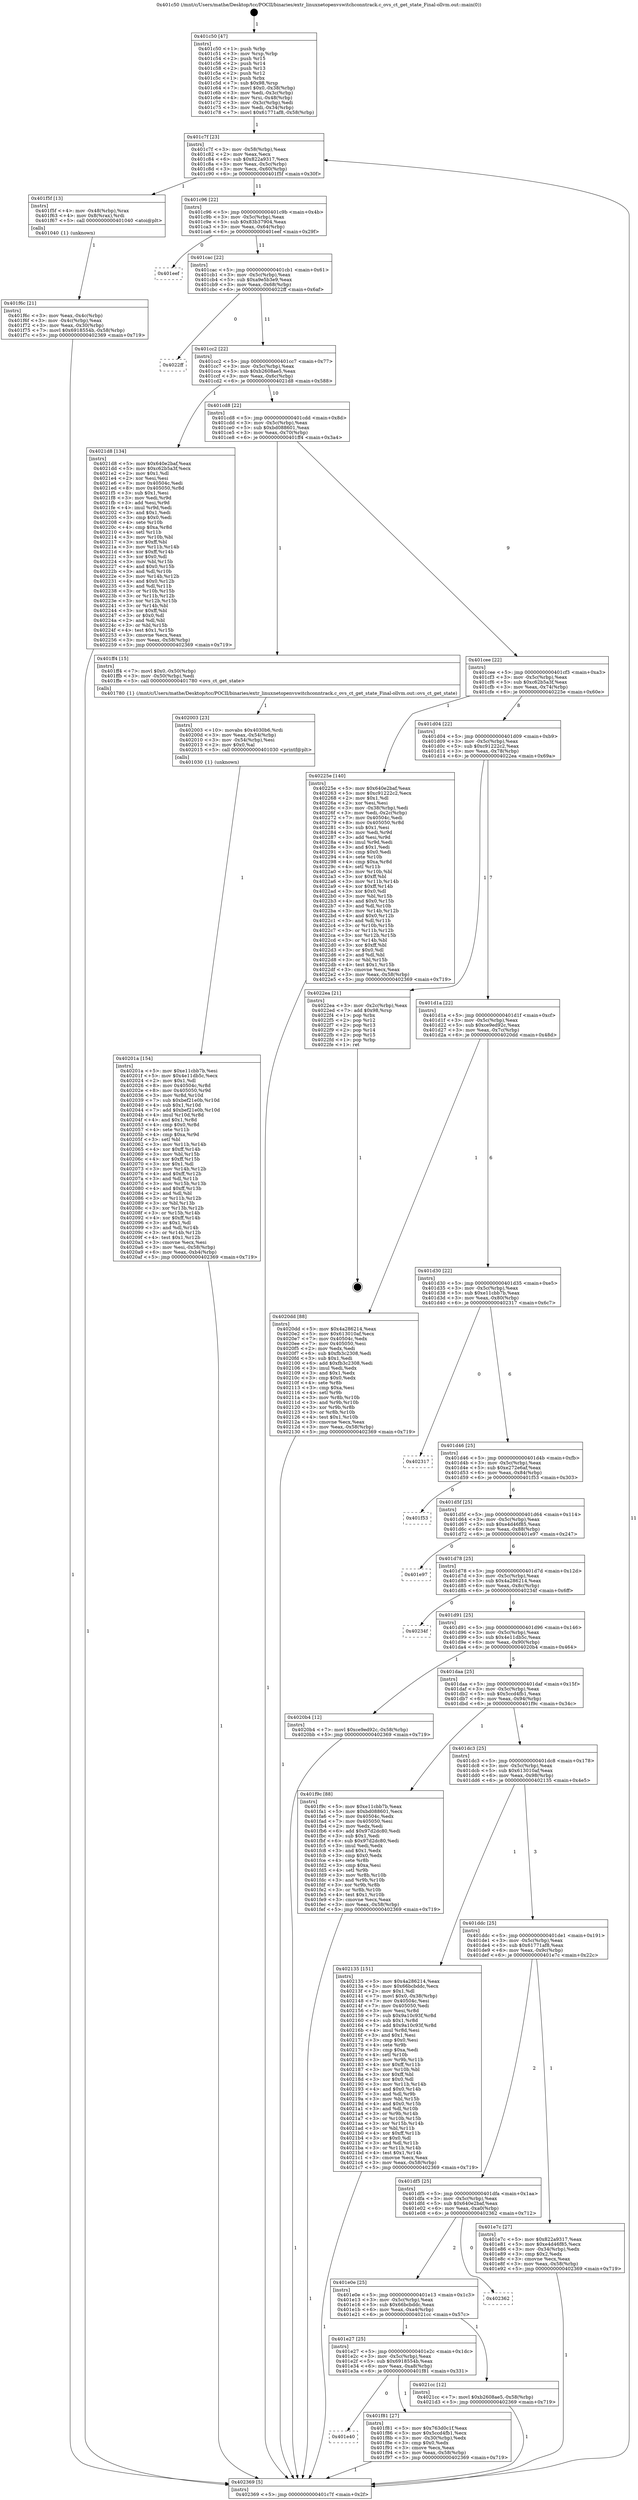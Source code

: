 digraph "0x401c50" {
  label = "0x401c50 (/mnt/c/Users/mathe/Desktop/tcc/POCII/binaries/extr_linuxnetopenvswitchconntrack.c_ovs_ct_get_state_Final-ollvm.out::main(0))"
  labelloc = "t"
  node[shape=record]

  Entry [label="",width=0.3,height=0.3,shape=circle,fillcolor=black,style=filled]
  "0x401c7f" [label="{
     0x401c7f [23]\l
     | [instrs]\l
     &nbsp;&nbsp;0x401c7f \<+3\>: mov -0x58(%rbp),%eax\l
     &nbsp;&nbsp;0x401c82 \<+2\>: mov %eax,%ecx\l
     &nbsp;&nbsp;0x401c84 \<+6\>: sub $0x822a9317,%ecx\l
     &nbsp;&nbsp;0x401c8a \<+3\>: mov %eax,-0x5c(%rbp)\l
     &nbsp;&nbsp;0x401c8d \<+3\>: mov %ecx,-0x60(%rbp)\l
     &nbsp;&nbsp;0x401c90 \<+6\>: je 0000000000401f5f \<main+0x30f\>\l
  }"]
  "0x401f5f" [label="{
     0x401f5f [13]\l
     | [instrs]\l
     &nbsp;&nbsp;0x401f5f \<+4\>: mov -0x48(%rbp),%rax\l
     &nbsp;&nbsp;0x401f63 \<+4\>: mov 0x8(%rax),%rdi\l
     &nbsp;&nbsp;0x401f67 \<+5\>: call 0000000000401040 \<atoi@plt\>\l
     | [calls]\l
     &nbsp;&nbsp;0x401040 \{1\} (unknown)\l
  }"]
  "0x401c96" [label="{
     0x401c96 [22]\l
     | [instrs]\l
     &nbsp;&nbsp;0x401c96 \<+5\>: jmp 0000000000401c9b \<main+0x4b\>\l
     &nbsp;&nbsp;0x401c9b \<+3\>: mov -0x5c(%rbp),%eax\l
     &nbsp;&nbsp;0x401c9e \<+5\>: sub $0x83b37904,%eax\l
     &nbsp;&nbsp;0x401ca3 \<+3\>: mov %eax,-0x64(%rbp)\l
     &nbsp;&nbsp;0x401ca6 \<+6\>: je 0000000000401eef \<main+0x29f\>\l
  }"]
  Exit [label="",width=0.3,height=0.3,shape=circle,fillcolor=black,style=filled,peripheries=2]
  "0x401eef" [label="{
     0x401eef\l
  }", style=dashed]
  "0x401cac" [label="{
     0x401cac [22]\l
     | [instrs]\l
     &nbsp;&nbsp;0x401cac \<+5\>: jmp 0000000000401cb1 \<main+0x61\>\l
     &nbsp;&nbsp;0x401cb1 \<+3\>: mov -0x5c(%rbp),%eax\l
     &nbsp;&nbsp;0x401cb4 \<+5\>: sub $0xa9e5b3e9,%eax\l
     &nbsp;&nbsp;0x401cb9 \<+3\>: mov %eax,-0x68(%rbp)\l
     &nbsp;&nbsp;0x401cbc \<+6\>: je 00000000004022ff \<main+0x6af\>\l
  }"]
  "0x40201a" [label="{
     0x40201a [154]\l
     | [instrs]\l
     &nbsp;&nbsp;0x40201a \<+5\>: mov $0xe11cbb7b,%esi\l
     &nbsp;&nbsp;0x40201f \<+5\>: mov $0x4e11db5c,%ecx\l
     &nbsp;&nbsp;0x402024 \<+2\>: mov $0x1,%dl\l
     &nbsp;&nbsp;0x402026 \<+8\>: mov 0x40504c,%r8d\l
     &nbsp;&nbsp;0x40202e \<+8\>: mov 0x405050,%r9d\l
     &nbsp;&nbsp;0x402036 \<+3\>: mov %r8d,%r10d\l
     &nbsp;&nbsp;0x402039 \<+7\>: sub $0xbef21e0b,%r10d\l
     &nbsp;&nbsp;0x402040 \<+4\>: sub $0x1,%r10d\l
     &nbsp;&nbsp;0x402044 \<+7\>: add $0xbef21e0b,%r10d\l
     &nbsp;&nbsp;0x40204b \<+4\>: imul %r10d,%r8d\l
     &nbsp;&nbsp;0x40204f \<+4\>: and $0x1,%r8d\l
     &nbsp;&nbsp;0x402053 \<+4\>: cmp $0x0,%r8d\l
     &nbsp;&nbsp;0x402057 \<+4\>: sete %r11b\l
     &nbsp;&nbsp;0x40205b \<+4\>: cmp $0xa,%r9d\l
     &nbsp;&nbsp;0x40205f \<+3\>: setl %bl\l
     &nbsp;&nbsp;0x402062 \<+3\>: mov %r11b,%r14b\l
     &nbsp;&nbsp;0x402065 \<+4\>: xor $0xff,%r14b\l
     &nbsp;&nbsp;0x402069 \<+3\>: mov %bl,%r15b\l
     &nbsp;&nbsp;0x40206c \<+4\>: xor $0xff,%r15b\l
     &nbsp;&nbsp;0x402070 \<+3\>: xor $0x1,%dl\l
     &nbsp;&nbsp;0x402073 \<+3\>: mov %r14b,%r12b\l
     &nbsp;&nbsp;0x402076 \<+4\>: and $0xff,%r12b\l
     &nbsp;&nbsp;0x40207a \<+3\>: and %dl,%r11b\l
     &nbsp;&nbsp;0x40207d \<+3\>: mov %r15b,%r13b\l
     &nbsp;&nbsp;0x402080 \<+4\>: and $0xff,%r13b\l
     &nbsp;&nbsp;0x402084 \<+2\>: and %dl,%bl\l
     &nbsp;&nbsp;0x402086 \<+3\>: or %r11b,%r12b\l
     &nbsp;&nbsp;0x402089 \<+3\>: or %bl,%r13b\l
     &nbsp;&nbsp;0x40208c \<+3\>: xor %r13b,%r12b\l
     &nbsp;&nbsp;0x40208f \<+3\>: or %r15b,%r14b\l
     &nbsp;&nbsp;0x402092 \<+4\>: xor $0xff,%r14b\l
     &nbsp;&nbsp;0x402096 \<+3\>: or $0x1,%dl\l
     &nbsp;&nbsp;0x402099 \<+3\>: and %dl,%r14b\l
     &nbsp;&nbsp;0x40209c \<+3\>: or %r14b,%r12b\l
     &nbsp;&nbsp;0x40209f \<+4\>: test $0x1,%r12b\l
     &nbsp;&nbsp;0x4020a3 \<+3\>: cmovne %ecx,%esi\l
     &nbsp;&nbsp;0x4020a6 \<+3\>: mov %esi,-0x58(%rbp)\l
     &nbsp;&nbsp;0x4020a9 \<+6\>: mov %eax,-0xb4(%rbp)\l
     &nbsp;&nbsp;0x4020af \<+5\>: jmp 0000000000402369 \<main+0x719\>\l
  }"]
  "0x4022ff" [label="{
     0x4022ff\l
  }", style=dashed]
  "0x401cc2" [label="{
     0x401cc2 [22]\l
     | [instrs]\l
     &nbsp;&nbsp;0x401cc2 \<+5\>: jmp 0000000000401cc7 \<main+0x77\>\l
     &nbsp;&nbsp;0x401cc7 \<+3\>: mov -0x5c(%rbp),%eax\l
     &nbsp;&nbsp;0x401cca \<+5\>: sub $0xb2608ae5,%eax\l
     &nbsp;&nbsp;0x401ccf \<+3\>: mov %eax,-0x6c(%rbp)\l
     &nbsp;&nbsp;0x401cd2 \<+6\>: je 00000000004021d8 \<main+0x588\>\l
  }"]
  "0x402003" [label="{
     0x402003 [23]\l
     | [instrs]\l
     &nbsp;&nbsp;0x402003 \<+10\>: movabs $0x4030b6,%rdi\l
     &nbsp;&nbsp;0x40200d \<+3\>: mov %eax,-0x54(%rbp)\l
     &nbsp;&nbsp;0x402010 \<+3\>: mov -0x54(%rbp),%esi\l
     &nbsp;&nbsp;0x402013 \<+2\>: mov $0x0,%al\l
     &nbsp;&nbsp;0x402015 \<+5\>: call 0000000000401030 \<printf@plt\>\l
     | [calls]\l
     &nbsp;&nbsp;0x401030 \{1\} (unknown)\l
  }"]
  "0x4021d8" [label="{
     0x4021d8 [134]\l
     | [instrs]\l
     &nbsp;&nbsp;0x4021d8 \<+5\>: mov $0x640e2baf,%eax\l
     &nbsp;&nbsp;0x4021dd \<+5\>: mov $0xc62b5a3f,%ecx\l
     &nbsp;&nbsp;0x4021e2 \<+2\>: mov $0x1,%dl\l
     &nbsp;&nbsp;0x4021e4 \<+2\>: xor %esi,%esi\l
     &nbsp;&nbsp;0x4021e6 \<+7\>: mov 0x40504c,%edi\l
     &nbsp;&nbsp;0x4021ed \<+8\>: mov 0x405050,%r8d\l
     &nbsp;&nbsp;0x4021f5 \<+3\>: sub $0x1,%esi\l
     &nbsp;&nbsp;0x4021f8 \<+3\>: mov %edi,%r9d\l
     &nbsp;&nbsp;0x4021fb \<+3\>: add %esi,%r9d\l
     &nbsp;&nbsp;0x4021fe \<+4\>: imul %r9d,%edi\l
     &nbsp;&nbsp;0x402202 \<+3\>: and $0x1,%edi\l
     &nbsp;&nbsp;0x402205 \<+3\>: cmp $0x0,%edi\l
     &nbsp;&nbsp;0x402208 \<+4\>: sete %r10b\l
     &nbsp;&nbsp;0x40220c \<+4\>: cmp $0xa,%r8d\l
     &nbsp;&nbsp;0x402210 \<+4\>: setl %r11b\l
     &nbsp;&nbsp;0x402214 \<+3\>: mov %r10b,%bl\l
     &nbsp;&nbsp;0x402217 \<+3\>: xor $0xff,%bl\l
     &nbsp;&nbsp;0x40221a \<+3\>: mov %r11b,%r14b\l
     &nbsp;&nbsp;0x40221d \<+4\>: xor $0xff,%r14b\l
     &nbsp;&nbsp;0x402221 \<+3\>: xor $0x0,%dl\l
     &nbsp;&nbsp;0x402224 \<+3\>: mov %bl,%r15b\l
     &nbsp;&nbsp;0x402227 \<+4\>: and $0x0,%r15b\l
     &nbsp;&nbsp;0x40222b \<+3\>: and %dl,%r10b\l
     &nbsp;&nbsp;0x40222e \<+3\>: mov %r14b,%r12b\l
     &nbsp;&nbsp;0x402231 \<+4\>: and $0x0,%r12b\l
     &nbsp;&nbsp;0x402235 \<+3\>: and %dl,%r11b\l
     &nbsp;&nbsp;0x402238 \<+3\>: or %r10b,%r15b\l
     &nbsp;&nbsp;0x40223b \<+3\>: or %r11b,%r12b\l
     &nbsp;&nbsp;0x40223e \<+3\>: xor %r12b,%r15b\l
     &nbsp;&nbsp;0x402241 \<+3\>: or %r14b,%bl\l
     &nbsp;&nbsp;0x402244 \<+3\>: xor $0xff,%bl\l
     &nbsp;&nbsp;0x402247 \<+3\>: or $0x0,%dl\l
     &nbsp;&nbsp;0x40224a \<+2\>: and %dl,%bl\l
     &nbsp;&nbsp;0x40224c \<+3\>: or %bl,%r15b\l
     &nbsp;&nbsp;0x40224f \<+4\>: test $0x1,%r15b\l
     &nbsp;&nbsp;0x402253 \<+3\>: cmovne %ecx,%eax\l
     &nbsp;&nbsp;0x402256 \<+3\>: mov %eax,-0x58(%rbp)\l
     &nbsp;&nbsp;0x402259 \<+5\>: jmp 0000000000402369 \<main+0x719\>\l
  }"]
  "0x401cd8" [label="{
     0x401cd8 [22]\l
     | [instrs]\l
     &nbsp;&nbsp;0x401cd8 \<+5\>: jmp 0000000000401cdd \<main+0x8d\>\l
     &nbsp;&nbsp;0x401cdd \<+3\>: mov -0x5c(%rbp),%eax\l
     &nbsp;&nbsp;0x401ce0 \<+5\>: sub $0xbd088601,%eax\l
     &nbsp;&nbsp;0x401ce5 \<+3\>: mov %eax,-0x70(%rbp)\l
     &nbsp;&nbsp;0x401ce8 \<+6\>: je 0000000000401ff4 \<main+0x3a4\>\l
  }"]
  "0x401e40" [label="{
     0x401e40\l
  }", style=dashed]
  "0x401ff4" [label="{
     0x401ff4 [15]\l
     | [instrs]\l
     &nbsp;&nbsp;0x401ff4 \<+7\>: movl $0x0,-0x50(%rbp)\l
     &nbsp;&nbsp;0x401ffb \<+3\>: mov -0x50(%rbp),%edi\l
     &nbsp;&nbsp;0x401ffe \<+5\>: call 0000000000401780 \<ovs_ct_get_state\>\l
     | [calls]\l
     &nbsp;&nbsp;0x401780 \{1\} (/mnt/c/Users/mathe/Desktop/tcc/POCII/binaries/extr_linuxnetopenvswitchconntrack.c_ovs_ct_get_state_Final-ollvm.out::ovs_ct_get_state)\l
  }"]
  "0x401cee" [label="{
     0x401cee [22]\l
     | [instrs]\l
     &nbsp;&nbsp;0x401cee \<+5\>: jmp 0000000000401cf3 \<main+0xa3\>\l
     &nbsp;&nbsp;0x401cf3 \<+3\>: mov -0x5c(%rbp),%eax\l
     &nbsp;&nbsp;0x401cf6 \<+5\>: sub $0xc62b5a3f,%eax\l
     &nbsp;&nbsp;0x401cfb \<+3\>: mov %eax,-0x74(%rbp)\l
     &nbsp;&nbsp;0x401cfe \<+6\>: je 000000000040225e \<main+0x60e\>\l
  }"]
  "0x401f81" [label="{
     0x401f81 [27]\l
     | [instrs]\l
     &nbsp;&nbsp;0x401f81 \<+5\>: mov $0x763d0c1f,%eax\l
     &nbsp;&nbsp;0x401f86 \<+5\>: mov $0x5ccd4fb1,%ecx\l
     &nbsp;&nbsp;0x401f8b \<+3\>: mov -0x30(%rbp),%edx\l
     &nbsp;&nbsp;0x401f8e \<+3\>: cmp $0x0,%edx\l
     &nbsp;&nbsp;0x401f91 \<+3\>: cmove %ecx,%eax\l
     &nbsp;&nbsp;0x401f94 \<+3\>: mov %eax,-0x58(%rbp)\l
     &nbsp;&nbsp;0x401f97 \<+5\>: jmp 0000000000402369 \<main+0x719\>\l
  }"]
  "0x40225e" [label="{
     0x40225e [140]\l
     | [instrs]\l
     &nbsp;&nbsp;0x40225e \<+5\>: mov $0x640e2baf,%eax\l
     &nbsp;&nbsp;0x402263 \<+5\>: mov $0xc91222c2,%ecx\l
     &nbsp;&nbsp;0x402268 \<+2\>: mov $0x1,%dl\l
     &nbsp;&nbsp;0x40226a \<+2\>: xor %esi,%esi\l
     &nbsp;&nbsp;0x40226c \<+3\>: mov -0x38(%rbp),%edi\l
     &nbsp;&nbsp;0x40226f \<+3\>: mov %edi,-0x2c(%rbp)\l
     &nbsp;&nbsp;0x402272 \<+7\>: mov 0x40504c,%edi\l
     &nbsp;&nbsp;0x402279 \<+8\>: mov 0x405050,%r8d\l
     &nbsp;&nbsp;0x402281 \<+3\>: sub $0x1,%esi\l
     &nbsp;&nbsp;0x402284 \<+3\>: mov %edi,%r9d\l
     &nbsp;&nbsp;0x402287 \<+3\>: add %esi,%r9d\l
     &nbsp;&nbsp;0x40228a \<+4\>: imul %r9d,%edi\l
     &nbsp;&nbsp;0x40228e \<+3\>: and $0x1,%edi\l
     &nbsp;&nbsp;0x402291 \<+3\>: cmp $0x0,%edi\l
     &nbsp;&nbsp;0x402294 \<+4\>: sete %r10b\l
     &nbsp;&nbsp;0x402298 \<+4\>: cmp $0xa,%r8d\l
     &nbsp;&nbsp;0x40229c \<+4\>: setl %r11b\l
     &nbsp;&nbsp;0x4022a0 \<+3\>: mov %r10b,%bl\l
     &nbsp;&nbsp;0x4022a3 \<+3\>: xor $0xff,%bl\l
     &nbsp;&nbsp;0x4022a6 \<+3\>: mov %r11b,%r14b\l
     &nbsp;&nbsp;0x4022a9 \<+4\>: xor $0xff,%r14b\l
     &nbsp;&nbsp;0x4022ad \<+3\>: xor $0x0,%dl\l
     &nbsp;&nbsp;0x4022b0 \<+3\>: mov %bl,%r15b\l
     &nbsp;&nbsp;0x4022b3 \<+4\>: and $0x0,%r15b\l
     &nbsp;&nbsp;0x4022b7 \<+3\>: and %dl,%r10b\l
     &nbsp;&nbsp;0x4022ba \<+3\>: mov %r14b,%r12b\l
     &nbsp;&nbsp;0x4022bd \<+4\>: and $0x0,%r12b\l
     &nbsp;&nbsp;0x4022c1 \<+3\>: and %dl,%r11b\l
     &nbsp;&nbsp;0x4022c4 \<+3\>: or %r10b,%r15b\l
     &nbsp;&nbsp;0x4022c7 \<+3\>: or %r11b,%r12b\l
     &nbsp;&nbsp;0x4022ca \<+3\>: xor %r12b,%r15b\l
     &nbsp;&nbsp;0x4022cd \<+3\>: or %r14b,%bl\l
     &nbsp;&nbsp;0x4022d0 \<+3\>: xor $0xff,%bl\l
     &nbsp;&nbsp;0x4022d3 \<+3\>: or $0x0,%dl\l
     &nbsp;&nbsp;0x4022d6 \<+2\>: and %dl,%bl\l
     &nbsp;&nbsp;0x4022d8 \<+3\>: or %bl,%r15b\l
     &nbsp;&nbsp;0x4022db \<+4\>: test $0x1,%r15b\l
     &nbsp;&nbsp;0x4022df \<+3\>: cmovne %ecx,%eax\l
     &nbsp;&nbsp;0x4022e2 \<+3\>: mov %eax,-0x58(%rbp)\l
     &nbsp;&nbsp;0x4022e5 \<+5\>: jmp 0000000000402369 \<main+0x719\>\l
  }"]
  "0x401d04" [label="{
     0x401d04 [22]\l
     | [instrs]\l
     &nbsp;&nbsp;0x401d04 \<+5\>: jmp 0000000000401d09 \<main+0xb9\>\l
     &nbsp;&nbsp;0x401d09 \<+3\>: mov -0x5c(%rbp),%eax\l
     &nbsp;&nbsp;0x401d0c \<+5\>: sub $0xc91222c2,%eax\l
     &nbsp;&nbsp;0x401d11 \<+3\>: mov %eax,-0x78(%rbp)\l
     &nbsp;&nbsp;0x401d14 \<+6\>: je 00000000004022ea \<main+0x69a\>\l
  }"]
  "0x401e27" [label="{
     0x401e27 [25]\l
     | [instrs]\l
     &nbsp;&nbsp;0x401e27 \<+5\>: jmp 0000000000401e2c \<main+0x1dc\>\l
     &nbsp;&nbsp;0x401e2c \<+3\>: mov -0x5c(%rbp),%eax\l
     &nbsp;&nbsp;0x401e2f \<+5\>: sub $0x6918554b,%eax\l
     &nbsp;&nbsp;0x401e34 \<+6\>: mov %eax,-0xa8(%rbp)\l
     &nbsp;&nbsp;0x401e3a \<+6\>: je 0000000000401f81 \<main+0x331\>\l
  }"]
  "0x4022ea" [label="{
     0x4022ea [21]\l
     | [instrs]\l
     &nbsp;&nbsp;0x4022ea \<+3\>: mov -0x2c(%rbp),%eax\l
     &nbsp;&nbsp;0x4022ed \<+7\>: add $0x98,%rsp\l
     &nbsp;&nbsp;0x4022f4 \<+1\>: pop %rbx\l
     &nbsp;&nbsp;0x4022f5 \<+2\>: pop %r12\l
     &nbsp;&nbsp;0x4022f7 \<+2\>: pop %r13\l
     &nbsp;&nbsp;0x4022f9 \<+2\>: pop %r14\l
     &nbsp;&nbsp;0x4022fb \<+2\>: pop %r15\l
     &nbsp;&nbsp;0x4022fd \<+1\>: pop %rbp\l
     &nbsp;&nbsp;0x4022fe \<+1\>: ret\l
  }"]
  "0x401d1a" [label="{
     0x401d1a [22]\l
     | [instrs]\l
     &nbsp;&nbsp;0x401d1a \<+5\>: jmp 0000000000401d1f \<main+0xcf\>\l
     &nbsp;&nbsp;0x401d1f \<+3\>: mov -0x5c(%rbp),%eax\l
     &nbsp;&nbsp;0x401d22 \<+5\>: sub $0xce9ed92c,%eax\l
     &nbsp;&nbsp;0x401d27 \<+3\>: mov %eax,-0x7c(%rbp)\l
     &nbsp;&nbsp;0x401d2a \<+6\>: je 00000000004020dd \<main+0x48d\>\l
  }"]
  "0x4021cc" [label="{
     0x4021cc [12]\l
     | [instrs]\l
     &nbsp;&nbsp;0x4021cc \<+7\>: movl $0xb2608ae5,-0x58(%rbp)\l
     &nbsp;&nbsp;0x4021d3 \<+5\>: jmp 0000000000402369 \<main+0x719\>\l
  }"]
  "0x4020dd" [label="{
     0x4020dd [88]\l
     | [instrs]\l
     &nbsp;&nbsp;0x4020dd \<+5\>: mov $0x4a286214,%eax\l
     &nbsp;&nbsp;0x4020e2 \<+5\>: mov $0x613010af,%ecx\l
     &nbsp;&nbsp;0x4020e7 \<+7\>: mov 0x40504c,%edx\l
     &nbsp;&nbsp;0x4020ee \<+7\>: mov 0x405050,%esi\l
     &nbsp;&nbsp;0x4020f5 \<+2\>: mov %edx,%edi\l
     &nbsp;&nbsp;0x4020f7 \<+6\>: sub $0xfb3c2308,%edi\l
     &nbsp;&nbsp;0x4020fd \<+3\>: sub $0x1,%edi\l
     &nbsp;&nbsp;0x402100 \<+6\>: add $0xfb3c2308,%edi\l
     &nbsp;&nbsp;0x402106 \<+3\>: imul %edi,%edx\l
     &nbsp;&nbsp;0x402109 \<+3\>: and $0x1,%edx\l
     &nbsp;&nbsp;0x40210c \<+3\>: cmp $0x0,%edx\l
     &nbsp;&nbsp;0x40210f \<+4\>: sete %r8b\l
     &nbsp;&nbsp;0x402113 \<+3\>: cmp $0xa,%esi\l
     &nbsp;&nbsp;0x402116 \<+4\>: setl %r9b\l
     &nbsp;&nbsp;0x40211a \<+3\>: mov %r8b,%r10b\l
     &nbsp;&nbsp;0x40211d \<+3\>: and %r9b,%r10b\l
     &nbsp;&nbsp;0x402120 \<+3\>: xor %r9b,%r8b\l
     &nbsp;&nbsp;0x402123 \<+3\>: or %r8b,%r10b\l
     &nbsp;&nbsp;0x402126 \<+4\>: test $0x1,%r10b\l
     &nbsp;&nbsp;0x40212a \<+3\>: cmovne %ecx,%eax\l
     &nbsp;&nbsp;0x40212d \<+3\>: mov %eax,-0x58(%rbp)\l
     &nbsp;&nbsp;0x402130 \<+5\>: jmp 0000000000402369 \<main+0x719\>\l
  }"]
  "0x401d30" [label="{
     0x401d30 [22]\l
     | [instrs]\l
     &nbsp;&nbsp;0x401d30 \<+5\>: jmp 0000000000401d35 \<main+0xe5\>\l
     &nbsp;&nbsp;0x401d35 \<+3\>: mov -0x5c(%rbp),%eax\l
     &nbsp;&nbsp;0x401d38 \<+5\>: sub $0xe11cbb7b,%eax\l
     &nbsp;&nbsp;0x401d3d \<+3\>: mov %eax,-0x80(%rbp)\l
     &nbsp;&nbsp;0x401d40 \<+6\>: je 0000000000402317 \<main+0x6c7\>\l
  }"]
  "0x401e0e" [label="{
     0x401e0e [25]\l
     | [instrs]\l
     &nbsp;&nbsp;0x401e0e \<+5\>: jmp 0000000000401e13 \<main+0x1c3\>\l
     &nbsp;&nbsp;0x401e13 \<+3\>: mov -0x5c(%rbp),%eax\l
     &nbsp;&nbsp;0x401e16 \<+5\>: sub $0x66bcbddc,%eax\l
     &nbsp;&nbsp;0x401e1b \<+6\>: mov %eax,-0xa4(%rbp)\l
     &nbsp;&nbsp;0x401e21 \<+6\>: je 00000000004021cc \<main+0x57c\>\l
  }"]
  "0x402317" [label="{
     0x402317\l
  }", style=dashed]
  "0x401d46" [label="{
     0x401d46 [25]\l
     | [instrs]\l
     &nbsp;&nbsp;0x401d46 \<+5\>: jmp 0000000000401d4b \<main+0xfb\>\l
     &nbsp;&nbsp;0x401d4b \<+3\>: mov -0x5c(%rbp),%eax\l
     &nbsp;&nbsp;0x401d4e \<+5\>: sub $0xe272e6af,%eax\l
     &nbsp;&nbsp;0x401d53 \<+6\>: mov %eax,-0x84(%rbp)\l
     &nbsp;&nbsp;0x401d59 \<+6\>: je 0000000000401f53 \<main+0x303\>\l
  }"]
  "0x402362" [label="{
     0x402362\l
  }", style=dashed]
  "0x401f53" [label="{
     0x401f53\l
  }", style=dashed]
  "0x401d5f" [label="{
     0x401d5f [25]\l
     | [instrs]\l
     &nbsp;&nbsp;0x401d5f \<+5\>: jmp 0000000000401d64 \<main+0x114\>\l
     &nbsp;&nbsp;0x401d64 \<+3\>: mov -0x5c(%rbp),%eax\l
     &nbsp;&nbsp;0x401d67 \<+5\>: sub $0xe4d46f85,%eax\l
     &nbsp;&nbsp;0x401d6c \<+6\>: mov %eax,-0x88(%rbp)\l
     &nbsp;&nbsp;0x401d72 \<+6\>: je 0000000000401e97 \<main+0x247\>\l
  }"]
  "0x401f6c" [label="{
     0x401f6c [21]\l
     | [instrs]\l
     &nbsp;&nbsp;0x401f6c \<+3\>: mov %eax,-0x4c(%rbp)\l
     &nbsp;&nbsp;0x401f6f \<+3\>: mov -0x4c(%rbp),%eax\l
     &nbsp;&nbsp;0x401f72 \<+3\>: mov %eax,-0x30(%rbp)\l
     &nbsp;&nbsp;0x401f75 \<+7\>: movl $0x6918554b,-0x58(%rbp)\l
     &nbsp;&nbsp;0x401f7c \<+5\>: jmp 0000000000402369 \<main+0x719\>\l
  }"]
  "0x401e97" [label="{
     0x401e97\l
  }", style=dashed]
  "0x401d78" [label="{
     0x401d78 [25]\l
     | [instrs]\l
     &nbsp;&nbsp;0x401d78 \<+5\>: jmp 0000000000401d7d \<main+0x12d\>\l
     &nbsp;&nbsp;0x401d7d \<+3\>: mov -0x5c(%rbp),%eax\l
     &nbsp;&nbsp;0x401d80 \<+5\>: sub $0x4a286214,%eax\l
     &nbsp;&nbsp;0x401d85 \<+6\>: mov %eax,-0x8c(%rbp)\l
     &nbsp;&nbsp;0x401d8b \<+6\>: je 000000000040234f \<main+0x6ff\>\l
  }"]
  "0x401c50" [label="{
     0x401c50 [47]\l
     | [instrs]\l
     &nbsp;&nbsp;0x401c50 \<+1\>: push %rbp\l
     &nbsp;&nbsp;0x401c51 \<+3\>: mov %rsp,%rbp\l
     &nbsp;&nbsp;0x401c54 \<+2\>: push %r15\l
     &nbsp;&nbsp;0x401c56 \<+2\>: push %r14\l
     &nbsp;&nbsp;0x401c58 \<+2\>: push %r13\l
     &nbsp;&nbsp;0x401c5a \<+2\>: push %r12\l
     &nbsp;&nbsp;0x401c5c \<+1\>: push %rbx\l
     &nbsp;&nbsp;0x401c5d \<+7\>: sub $0x98,%rsp\l
     &nbsp;&nbsp;0x401c64 \<+7\>: movl $0x0,-0x38(%rbp)\l
     &nbsp;&nbsp;0x401c6b \<+3\>: mov %edi,-0x3c(%rbp)\l
     &nbsp;&nbsp;0x401c6e \<+4\>: mov %rsi,-0x48(%rbp)\l
     &nbsp;&nbsp;0x401c72 \<+3\>: mov -0x3c(%rbp),%edi\l
     &nbsp;&nbsp;0x401c75 \<+3\>: mov %edi,-0x34(%rbp)\l
     &nbsp;&nbsp;0x401c78 \<+7\>: movl $0x61771af8,-0x58(%rbp)\l
  }"]
  "0x40234f" [label="{
     0x40234f\l
  }", style=dashed]
  "0x401d91" [label="{
     0x401d91 [25]\l
     | [instrs]\l
     &nbsp;&nbsp;0x401d91 \<+5\>: jmp 0000000000401d96 \<main+0x146\>\l
     &nbsp;&nbsp;0x401d96 \<+3\>: mov -0x5c(%rbp),%eax\l
     &nbsp;&nbsp;0x401d99 \<+5\>: sub $0x4e11db5c,%eax\l
     &nbsp;&nbsp;0x401d9e \<+6\>: mov %eax,-0x90(%rbp)\l
     &nbsp;&nbsp;0x401da4 \<+6\>: je 00000000004020b4 \<main+0x464\>\l
  }"]
  "0x402369" [label="{
     0x402369 [5]\l
     | [instrs]\l
     &nbsp;&nbsp;0x402369 \<+5\>: jmp 0000000000401c7f \<main+0x2f\>\l
  }"]
  "0x4020b4" [label="{
     0x4020b4 [12]\l
     | [instrs]\l
     &nbsp;&nbsp;0x4020b4 \<+7\>: movl $0xce9ed92c,-0x58(%rbp)\l
     &nbsp;&nbsp;0x4020bb \<+5\>: jmp 0000000000402369 \<main+0x719\>\l
  }"]
  "0x401daa" [label="{
     0x401daa [25]\l
     | [instrs]\l
     &nbsp;&nbsp;0x401daa \<+5\>: jmp 0000000000401daf \<main+0x15f\>\l
     &nbsp;&nbsp;0x401daf \<+3\>: mov -0x5c(%rbp),%eax\l
     &nbsp;&nbsp;0x401db2 \<+5\>: sub $0x5ccd4fb1,%eax\l
     &nbsp;&nbsp;0x401db7 \<+6\>: mov %eax,-0x94(%rbp)\l
     &nbsp;&nbsp;0x401dbd \<+6\>: je 0000000000401f9c \<main+0x34c\>\l
  }"]
  "0x401df5" [label="{
     0x401df5 [25]\l
     | [instrs]\l
     &nbsp;&nbsp;0x401df5 \<+5\>: jmp 0000000000401dfa \<main+0x1aa\>\l
     &nbsp;&nbsp;0x401dfa \<+3\>: mov -0x5c(%rbp),%eax\l
     &nbsp;&nbsp;0x401dfd \<+5\>: sub $0x640e2baf,%eax\l
     &nbsp;&nbsp;0x401e02 \<+6\>: mov %eax,-0xa0(%rbp)\l
     &nbsp;&nbsp;0x401e08 \<+6\>: je 0000000000402362 \<main+0x712\>\l
  }"]
  "0x401f9c" [label="{
     0x401f9c [88]\l
     | [instrs]\l
     &nbsp;&nbsp;0x401f9c \<+5\>: mov $0xe11cbb7b,%eax\l
     &nbsp;&nbsp;0x401fa1 \<+5\>: mov $0xbd088601,%ecx\l
     &nbsp;&nbsp;0x401fa6 \<+7\>: mov 0x40504c,%edx\l
     &nbsp;&nbsp;0x401fad \<+7\>: mov 0x405050,%esi\l
     &nbsp;&nbsp;0x401fb4 \<+2\>: mov %edx,%edi\l
     &nbsp;&nbsp;0x401fb6 \<+6\>: add $0x97d2dc80,%edi\l
     &nbsp;&nbsp;0x401fbc \<+3\>: sub $0x1,%edi\l
     &nbsp;&nbsp;0x401fbf \<+6\>: sub $0x97d2dc80,%edi\l
     &nbsp;&nbsp;0x401fc5 \<+3\>: imul %edi,%edx\l
     &nbsp;&nbsp;0x401fc8 \<+3\>: and $0x1,%edx\l
     &nbsp;&nbsp;0x401fcb \<+3\>: cmp $0x0,%edx\l
     &nbsp;&nbsp;0x401fce \<+4\>: sete %r8b\l
     &nbsp;&nbsp;0x401fd2 \<+3\>: cmp $0xa,%esi\l
     &nbsp;&nbsp;0x401fd5 \<+4\>: setl %r9b\l
     &nbsp;&nbsp;0x401fd9 \<+3\>: mov %r8b,%r10b\l
     &nbsp;&nbsp;0x401fdc \<+3\>: and %r9b,%r10b\l
     &nbsp;&nbsp;0x401fdf \<+3\>: xor %r9b,%r8b\l
     &nbsp;&nbsp;0x401fe2 \<+3\>: or %r8b,%r10b\l
     &nbsp;&nbsp;0x401fe5 \<+4\>: test $0x1,%r10b\l
     &nbsp;&nbsp;0x401fe9 \<+3\>: cmovne %ecx,%eax\l
     &nbsp;&nbsp;0x401fec \<+3\>: mov %eax,-0x58(%rbp)\l
     &nbsp;&nbsp;0x401fef \<+5\>: jmp 0000000000402369 \<main+0x719\>\l
  }"]
  "0x401dc3" [label="{
     0x401dc3 [25]\l
     | [instrs]\l
     &nbsp;&nbsp;0x401dc3 \<+5\>: jmp 0000000000401dc8 \<main+0x178\>\l
     &nbsp;&nbsp;0x401dc8 \<+3\>: mov -0x5c(%rbp),%eax\l
     &nbsp;&nbsp;0x401dcb \<+5\>: sub $0x613010af,%eax\l
     &nbsp;&nbsp;0x401dd0 \<+6\>: mov %eax,-0x98(%rbp)\l
     &nbsp;&nbsp;0x401dd6 \<+6\>: je 0000000000402135 \<main+0x4e5\>\l
  }"]
  "0x401e7c" [label="{
     0x401e7c [27]\l
     | [instrs]\l
     &nbsp;&nbsp;0x401e7c \<+5\>: mov $0x822a9317,%eax\l
     &nbsp;&nbsp;0x401e81 \<+5\>: mov $0xe4d46f85,%ecx\l
     &nbsp;&nbsp;0x401e86 \<+3\>: mov -0x34(%rbp),%edx\l
     &nbsp;&nbsp;0x401e89 \<+3\>: cmp $0x2,%edx\l
     &nbsp;&nbsp;0x401e8c \<+3\>: cmovne %ecx,%eax\l
     &nbsp;&nbsp;0x401e8f \<+3\>: mov %eax,-0x58(%rbp)\l
     &nbsp;&nbsp;0x401e92 \<+5\>: jmp 0000000000402369 \<main+0x719\>\l
  }"]
  "0x402135" [label="{
     0x402135 [151]\l
     | [instrs]\l
     &nbsp;&nbsp;0x402135 \<+5\>: mov $0x4a286214,%eax\l
     &nbsp;&nbsp;0x40213a \<+5\>: mov $0x66bcbddc,%ecx\l
     &nbsp;&nbsp;0x40213f \<+2\>: mov $0x1,%dl\l
     &nbsp;&nbsp;0x402141 \<+7\>: movl $0x0,-0x38(%rbp)\l
     &nbsp;&nbsp;0x402148 \<+7\>: mov 0x40504c,%esi\l
     &nbsp;&nbsp;0x40214f \<+7\>: mov 0x405050,%edi\l
     &nbsp;&nbsp;0x402156 \<+3\>: mov %esi,%r8d\l
     &nbsp;&nbsp;0x402159 \<+7\>: sub $0x9a10c93f,%r8d\l
     &nbsp;&nbsp;0x402160 \<+4\>: sub $0x1,%r8d\l
     &nbsp;&nbsp;0x402164 \<+7\>: add $0x9a10c93f,%r8d\l
     &nbsp;&nbsp;0x40216b \<+4\>: imul %r8d,%esi\l
     &nbsp;&nbsp;0x40216f \<+3\>: and $0x1,%esi\l
     &nbsp;&nbsp;0x402172 \<+3\>: cmp $0x0,%esi\l
     &nbsp;&nbsp;0x402175 \<+4\>: sete %r9b\l
     &nbsp;&nbsp;0x402179 \<+3\>: cmp $0xa,%edi\l
     &nbsp;&nbsp;0x40217c \<+4\>: setl %r10b\l
     &nbsp;&nbsp;0x402180 \<+3\>: mov %r9b,%r11b\l
     &nbsp;&nbsp;0x402183 \<+4\>: xor $0xff,%r11b\l
     &nbsp;&nbsp;0x402187 \<+3\>: mov %r10b,%bl\l
     &nbsp;&nbsp;0x40218a \<+3\>: xor $0xff,%bl\l
     &nbsp;&nbsp;0x40218d \<+3\>: xor $0x0,%dl\l
     &nbsp;&nbsp;0x402190 \<+3\>: mov %r11b,%r14b\l
     &nbsp;&nbsp;0x402193 \<+4\>: and $0x0,%r14b\l
     &nbsp;&nbsp;0x402197 \<+3\>: and %dl,%r9b\l
     &nbsp;&nbsp;0x40219a \<+3\>: mov %bl,%r15b\l
     &nbsp;&nbsp;0x40219d \<+4\>: and $0x0,%r15b\l
     &nbsp;&nbsp;0x4021a1 \<+3\>: and %dl,%r10b\l
     &nbsp;&nbsp;0x4021a4 \<+3\>: or %r9b,%r14b\l
     &nbsp;&nbsp;0x4021a7 \<+3\>: or %r10b,%r15b\l
     &nbsp;&nbsp;0x4021aa \<+3\>: xor %r15b,%r14b\l
     &nbsp;&nbsp;0x4021ad \<+3\>: or %bl,%r11b\l
     &nbsp;&nbsp;0x4021b0 \<+4\>: xor $0xff,%r11b\l
     &nbsp;&nbsp;0x4021b4 \<+3\>: or $0x0,%dl\l
     &nbsp;&nbsp;0x4021b7 \<+3\>: and %dl,%r11b\l
     &nbsp;&nbsp;0x4021ba \<+3\>: or %r11b,%r14b\l
     &nbsp;&nbsp;0x4021bd \<+4\>: test $0x1,%r14b\l
     &nbsp;&nbsp;0x4021c1 \<+3\>: cmovne %ecx,%eax\l
     &nbsp;&nbsp;0x4021c4 \<+3\>: mov %eax,-0x58(%rbp)\l
     &nbsp;&nbsp;0x4021c7 \<+5\>: jmp 0000000000402369 \<main+0x719\>\l
  }"]
  "0x401ddc" [label="{
     0x401ddc [25]\l
     | [instrs]\l
     &nbsp;&nbsp;0x401ddc \<+5\>: jmp 0000000000401de1 \<main+0x191\>\l
     &nbsp;&nbsp;0x401de1 \<+3\>: mov -0x5c(%rbp),%eax\l
     &nbsp;&nbsp;0x401de4 \<+5\>: sub $0x61771af8,%eax\l
     &nbsp;&nbsp;0x401de9 \<+6\>: mov %eax,-0x9c(%rbp)\l
     &nbsp;&nbsp;0x401def \<+6\>: je 0000000000401e7c \<main+0x22c\>\l
  }"]
  Entry -> "0x401c50" [label=" 1"]
  "0x401c7f" -> "0x401f5f" [label=" 1"]
  "0x401c7f" -> "0x401c96" [label=" 11"]
  "0x4022ea" -> Exit [label=" 1"]
  "0x401c96" -> "0x401eef" [label=" 0"]
  "0x401c96" -> "0x401cac" [label=" 11"]
  "0x40225e" -> "0x402369" [label=" 1"]
  "0x401cac" -> "0x4022ff" [label=" 0"]
  "0x401cac" -> "0x401cc2" [label=" 11"]
  "0x4021d8" -> "0x402369" [label=" 1"]
  "0x401cc2" -> "0x4021d8" [label=" 1"]
  "0x401cc2" -> "0x401cd8" [label=" 10"]
  "0x4021cc" -> "0x402369" [label=" 1"]
  "0x401cd8" -> "0x401ff4" [label=" 1"]
  "0x401cd8" -> "0x401cee" [label=" 9"]
  "0x402135" -> "0x402369" [label=" 1"]
  "0x401cee" -> "0x40225e" [label=" 1"]
  "0x401cee" -> "0x401d04" [label=" 8"]
  "0x4020dd" -> "0x402369" [label=" 1"]
  "0x401d04" -> "0x4022ea" [label=" 1"]
  "0x401d04" -> "0x401d1a" [label=" 7"]
  "0x40201a" -> "0x402369" [label=" 1"]
  "0x401d1a" -> "0x4020dd" [label=" 1"]
  "0x401d1a" -> "0x401d30" [label=" 6"]
  "0x402003" -> "0x40201a" [label=" 1"]
  "0x401d30" -> "0x402317" [label=" 0"]
  "0x401d30" -> "0x401d46" [label=" 6"]
  "0x401f9c" -> "0x402369" [label=" 1"]
  "0x401d46" -> "0x401f53" [label=" 0"]
  "0x401d46" -> "0x401d5f" [label=" 6"]
  "0x401f81" -> "0x402369" [label=" 1"]
  "0x401d5f" -> "0x401e97" [label=" 0"]
  "0x401d5f" -> "0x401d78" [label=" 6"]
  "0x401e27" -> "0x401f81" [label=" 1"]
  "0x401d78" -> "0x40234f" [label=" 0"]
  "0x401d78" -> "0x401d91" [label=" 6"]
  "0x4020b4" -> "0x402369" [label=" 1"]
  "0x401d91" -> "0x4020b4" [label=" 1"]
  "0x401d91" -> "0x401daa" [label=" 5"]
  "0x401e0e" -> "0x401e27" [label=" 1"]
  "0x401daa" -> "0x401f9c" [label=" 1"]
  "0x401daa" -> "0x401dc3" [label=" 4"]
  "0x401e0e" -> "0x4021cc" [label=" 1"]
  "0x401dc3" -> "0x402135" [label=" 1"]
  "0x401dc3" -> "0x401ddc" [label=" 3"]
  "0x401ff4" -> "0x402003" [label=" 1"]
  "0x401ddc" -> "0x401e7c" [label=" 1"]
  "0x401ddc" -> "0x401df5" [label=" 2"]
  "0x401e7c" -> "0x402369" [label=" 1"]
  "0x401c50" -> "0x401c7f" [label=" 1"]
  "0x402369" -> "0x401c7f" [label=" 11"]
  "0x401f5f" -> "0x401f6c" [label=" 1"]
  "0x401f6c" -> "0x402369" [label=" 1"]
  "0x401e27" -> "0x401e40" [label=" 0"]
  "0x401df5" -> "0x402362" [label=" 0"]
  "0x401df5" -> "0x401e0e" [label=" 2"]
}
